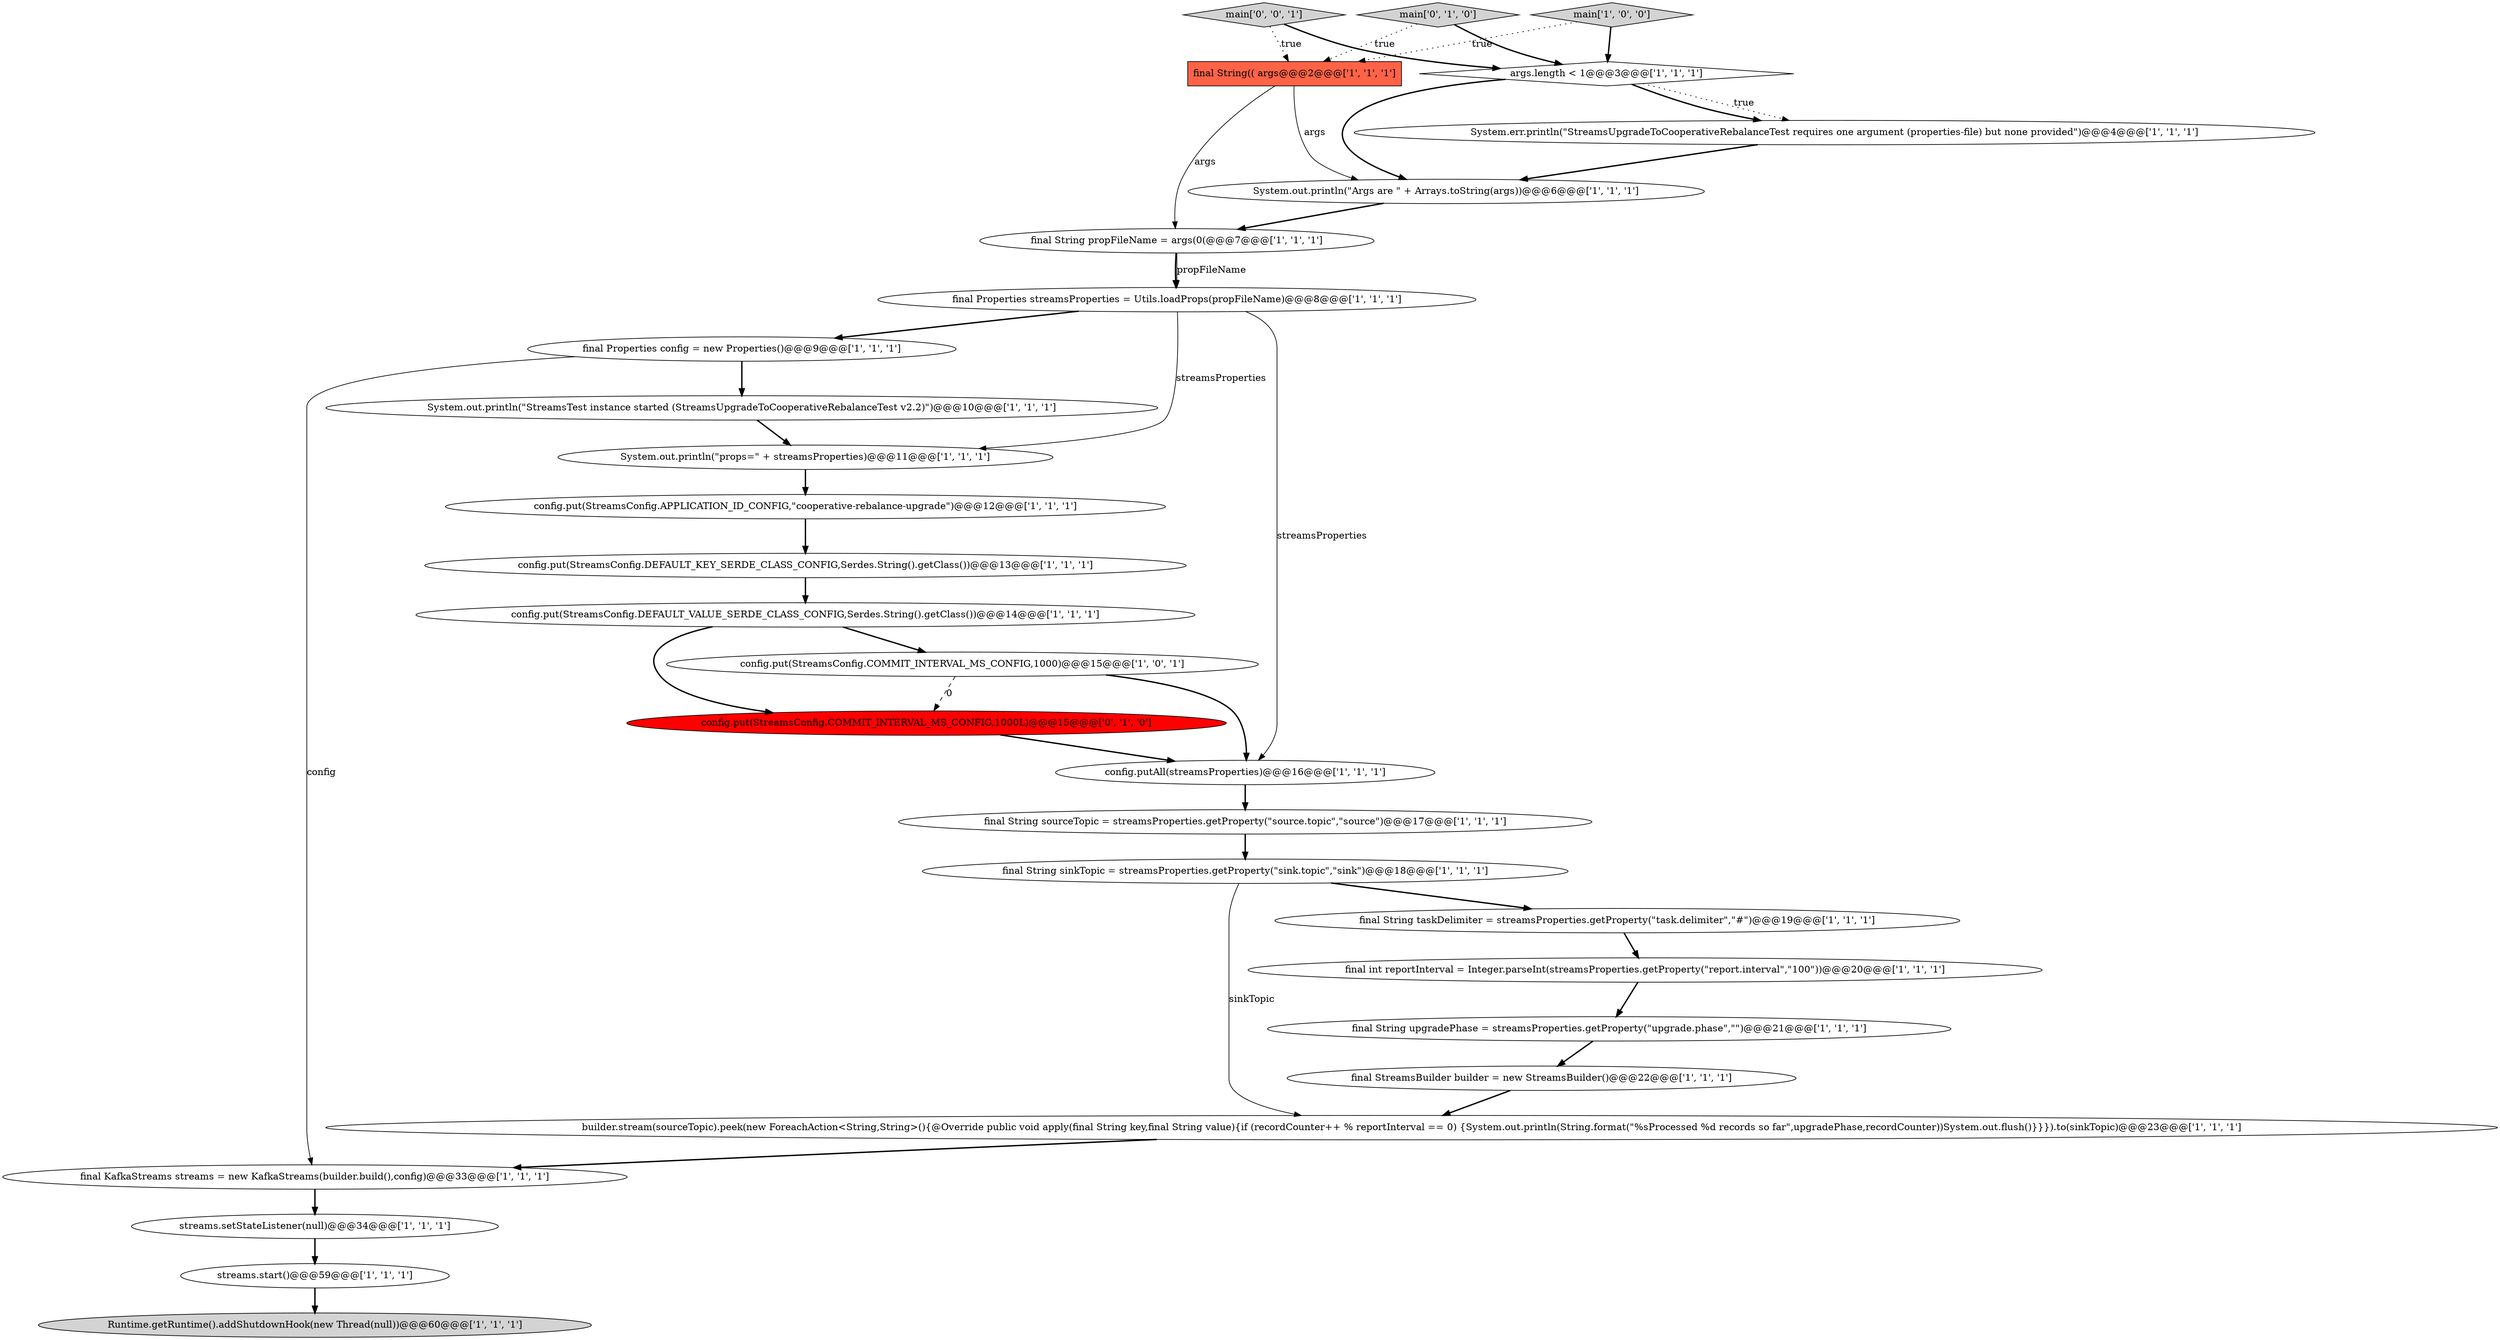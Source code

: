 digraph {
24 [style = filled, label = "config.put(StreamsConfig.DEFAULT_VALUE_SERDE_CLASS_CONFIG,Serdes.String().getClass())@@@14@@@['1', '1', '1']", fillcolor = white, shape = ellipse image = "AAA0AAABBB1BBB"];
7 [style = filled, label = "config.put(StreamsConfig.DEFAULT_KEY_SERDE_CLASS_CONFIG,Serdes.String().getClass())@@@13@@@['1', '1', '1']", fillcolor = white, shape = ellipse image = "AAA0AAABBB1BBB"];
6 [style = filled, label = "config.put(StreamsConfig.APPLICATION_ID_CONFIG,\"cooperative-rebalance-upgrade\")@@@12@@@['1', '1', '1']", fillcolor = white, shape = ellipse image = "AAA0AAABBB1BBB"];
14 [style = filled, label = "Runtime.getRuntime().addShutdownHook(new Thread(null))@@@60@@@['1', '1', '1']", fillcolor = lightgray, shape = ellipse image = "AAA0AAABBB1BBB"];
26 [style = filled, label = "config.put(StreamsConfig.COMMIT_INTERVAL_MS_CONFIG,1000L)@@@15@@@['0', '1', '0']", fillcolor = red, shape = ellipse image = "AAA1AAABBB2BBB"];
28 [style = filled, label = "main['0', '0', '1']", fillcolor = lightgray, shape = diamond image = "AAA0AAABBB3BBB"];
27 [style = filled, label = "main['0', '1', '0']", fillcolor = lightgray, shape = diamond image = "AAA0AAABBB2BBB"];
18 [style = filled, label = "System.out.println(\"Args are \" + Arrays.toString(args))@@@6@@@['1', '1', '1']", fillcolor = white, shape = ellipse image = "AAA0AAABBB1BBB"];
15 [style = filled, label = "final String(( args@@@2@@@['1', '1', '1']", fillcolor = tomato, shape = box image = "AAA0AAABBB1BBB"];
22 [style = filled, label = "main['1', '0', '0']", fillcolor = lightgray, shape = diamond image = "AAA0AAABBB1BBB"];
12 [style = filled, label = "streams.setStateListener(null)@@@34@@@['1', '1', '1']", fillcolor = white, shape = ellipse image = "AAA0AAABBB1BBB"];
3 [style = filled, label = "final String upgradePhase = streamsProperties.getProperty(\"upgrade.phase\",\"\")@@@21@@@['1', '1', '1']", fillcolor = white, shape = ellipse image = "AAA0AAABBB1BBB"];
25 [style = filled, label = "final Properties config = new Properties()@@@9@@@['1', '1', '1']", fillcolor = white, shape = ellipse image = "AAA0AAABBB1BBB"];
2 [style = filled, label = "config.put(StreamsConfig.COMMIT_INTERVAL_MS_CONFIG,1000)@@@15@@@['1', '0', '1']", fillcolor = white, shape = ellipse image = "AAA0AAABBB1BBB"];
17 [style = filled, label = "final StreamsBuilder builder = new StreamsBuilder()@@@22@@@['1', '1', '1']", fillcolor = white, shape = ellipse image = "AAA0AAABBB1BBB"];
20 [style = filled, label = "streams.start()@@@59@@@['1', '1', '1']", fillcolor = white, shape = ellipse image = "AAA0AAABBB1BBB"];
1 [style = filled, label = "final KafkaStreams streams = new KafkaStreams(builder.build(),config)@@@33@@@['1', '1', '1']", fillcolor = white, shape = ellipse image = "AAA0AAABBB1BBB"];
9 [style = filled, label = "final String taskDelimiter = streamsProperties.getProperty(\"task.delimiter\",\"#\")@@@19@@@['1', '1', '1']", fillcolor = white, shape = ellipse image = "AAA0AAABBB1BBB"];
8 [style = filled, label = "final String sinkTopic = streamsProperties.getProperty(\"sink.topic\",\"sink\")@@@18@@@['1', '1', '1']", fillcolor = white, shape = ellipse image = "AAA0AAABBB1BBB"];
13 [style = filled, label = "args.length < 1@@@3@@@['1', '1', '1']", fillcolor = white, shape = diamond image = "AAA0AAABBB1BBB"];
21 [style = filled, label = "final String propFileName = args(0(@@@7@@@['1', '1', '1']", fillcolor = white, shape = ellipse image = "AAA0AAABBB1BBB"];
10 [style = filled, label = "final int reportInterval = Integer.parseInt(streamsProperties.getProperty(\"report.interval\",\"100\"))@@@20@@@['1', '1', '1']", fillcolor = white, shape = ellipse image = "AAA0AAABBB1BBB"];
4 [style = filled, label = "builder.stream(sourceTopic).peek(new ForeachAction<String,String>(){@Override public void apply(final String key,final String value){if (recordCounter++ % reportInterval == 0) {System.out.println(String.format(\"%sProcessed %d records so far\",upgradePhase,recordCounter))System.out.flush()}}}).to(sinkTopic)@@@23@@@['1', '1', '1']", fillcolor = white, shape = ellipse image = "AAA0AAABBB1BBB"];
23 [style = filled, label = "System.out.println(\"props=\" + streamsProperties)@@@11@@@['1', '1', '1']", fillcolor = white, shape = ellipse image = "AAA0AAABBB1BBB"];
19 [style = filled, label = "final Properties streamsProperties = Utils.loadProps(propFileName)@@@8@@@['1', '1', '1']", fillcolor = white, shape = ellipse image = "AAA0AAABBB1BBB"];
11 [style = filled, label = "config.putAll(streamsProperties)@@@16@@@['1', '1', '1']", fillcolor = white, shape = ellipse image = "AAA0AAABBB1BBB"];
5 [style = filled, label = "System.err.println(\"StreamsUpgradeToCooperativeRebalanceTest requires one argument (properties-file) but none provided\")@@@4@@@['1', '1', '1']", fillcolor = white, shape = ellipse image = "AAA0AAABBB1BBB"];
0 [style = filled, label = "System.out.println(\"StreamsTest instance started (StreamsUpgradeToCooperativeRebalanceTest v2.2)\")@@@10@@@['1', '1', '1']", fillcolor = white, shape = ellipse image = "AAA0AAABBB1BBB"];
16 [style = filled, label = "final String sourceTopic = streamsProperties.getProperty(\"source.topic\",\"source\")@@@17@@@['1', '1', '1']", fillcolor = white, shape = ellipse image = "AAA0AAABBB1BBB"];
25->0 [style = bold, label=""];
27->13 [style = bold, label=""];
11->16 [style = bold, label=""];
21->19 [style = bold, label=""];
8->4 [style = solid, label="sinkTopic"];
15->21 [style = solid, label="args"];
24->2 [style = bold, label=""];
16->8 [style = bold, label=""];
19->11 [style = solid, label="streamsProperties"];
28->15 [style = dotted, label="true"];
12->20 [style = bold, label=""];
10->3 [style = bold, label=""];
28->13 [style = bold, label=""];
13->5 [style = dotted, label="true"];
20->14 [style = bold, label=""];
5->18 [style = bold, label=""];
9->10 [style = bold, label=""];
27->15 [style = dotted, label="true"];
26->11 [style = bold, label=""];
19->25 [style = bold, label=""];
15->18 [style = solid, label="args"];
21->19 [style = solid, label="propFileName"];
25->1 [style = solid, label="config"];
24->26 [style = bold, label=""];
7->24 [style = bold, label=""];
0->23 [style = bold, label=""];
23->6 [style = bold, label=""];
8->9 [style = bold, label=""];
1->12 [style = bold, label=""];
13->5 [style = bold, label=""];
19->23 [style = solid, label="streamsProperties"];
3->17 [style = bold, label=""];
4->1 [style = bold, label=""];
18->21 [style = bold, label=""];
2->26 [style = dashed, label="0"];
6->7 [style = bold, label=""];
22->15 [style = dotted, label="true"];
2->11 [style = bold, label=""];
17->4 [style = bold, label=""];
22->13 [style = bold, label=""];
13->18 [style = bold, label=""];
}
